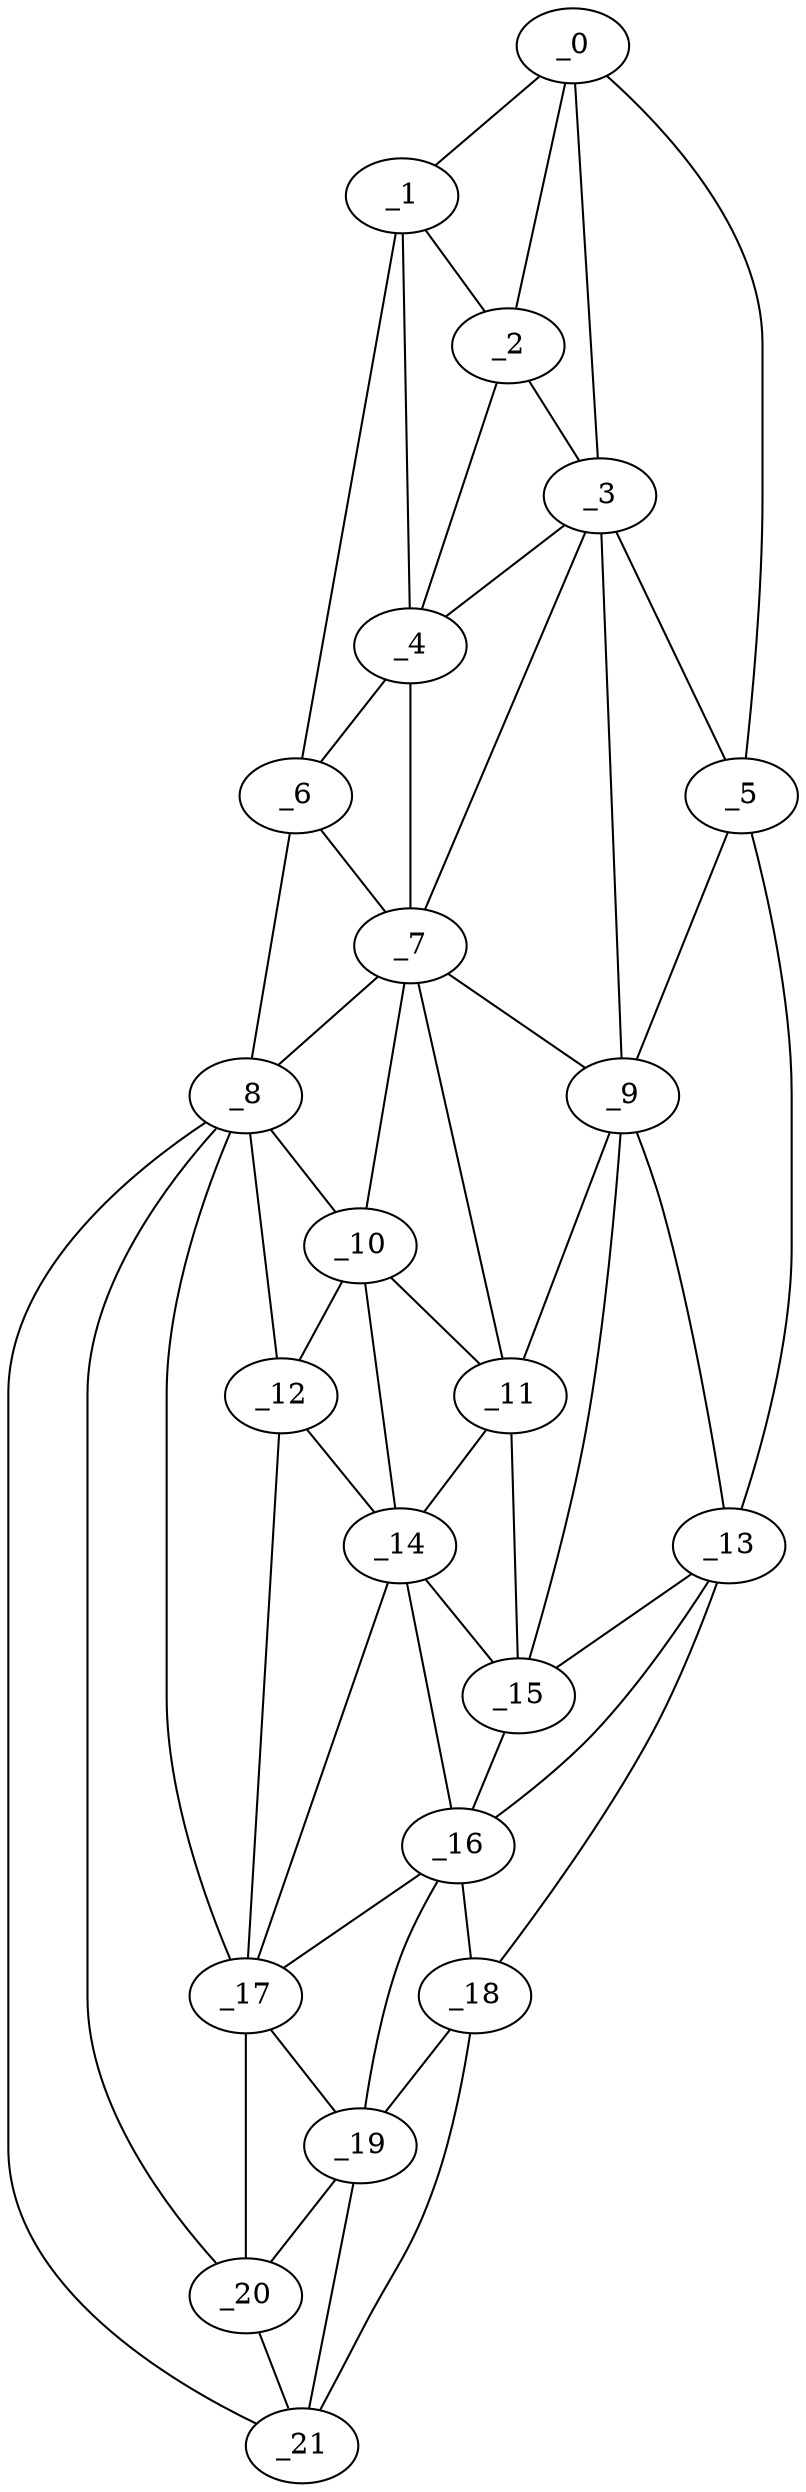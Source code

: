 graph "obj15__125.gxl" {
	_0	 [x=5,
		y=77];
	_1	 [x=8,
		y=64];
	_0 -- _1	 [valence=1];
	_2	 [x=17,
		y=64];
	_0 -- _2	 [valence=2];
	_3	 [x=45,
		y=70];
	_0 -- _3	 [valence=1];
	_5	 [x=63,
		y=88];
	_0 -- _5	 [valence=1];
	_1 -- _2	 [valence=2];
	_4	 [x=55,
		y=43];
	_1 -- _4	 [valence=1];
	_6	 [x=69,
		y=36];
	_1 -- _6	 [valence=1];
	_2 -- _3	 [valence=2];
	_2 -- _4	 [valence=2];
	_3 -- _4	 [valence=2];
	_3 -- _5	 [valence=2];
	_7	 [x=69,
		y=53];
	_3 -- _7	 [valence=2];
	_9	 [x=78,
		y=76];
	_3 -- _9	 [valence=1];
	_4 -- _6	 [valence=2];
	_4 -- _7	 [valence=2];
	_5 -- _9	 [valence=2];
	_13	 [x=83,
		y=82];
	_5 -- _13	 [valence=1];
	_6 -- _7	 [valence=2];
	_8	 [x=76,
		y=37];
	_6 -- _8	 [valence=1];
	_7 -- _8	 [valence=2];
	_7 -- _9	 [valence=2];
	_10	 [x=79,
		y=52];
	_7 -- _10	 [valence=2];
	_11	 [x=80,
		y=58];
	_7 -- _11	 [valence=1];
	_8 -- _10	 [valence=1];
	_12	 [x=83,
		y=49];
	_8 -- _12	 [valence=1];
	_17	 [x=105,
		y=50];
	_8 -- _17	 [valence=2];
	_20	 [x=120,
		y=50];
	_8 -- _20	 [valence=2];
	_21	 [x=124,
		y=51];
	_8 -- _21	 [valence=1];
	_9 -- _11	 [valence=2];
	_9 -- _13	 [valence=2];
	_15	 [x=85,
		y=68];
	_9 -- _15	 [valence=1];
	_10 -- _11	 [valence=1];
	_10 -- _12	 [valence=1];
	_14	 [x=84,
		y=57];
	_10 -- _14	 [valence=2];
	_11 -- _14	 [valence=2];
	_11 -- _15	 [valence=1];
	_12 -- _14	 [valence=2];
	_12 -- _17	 [valence=2];
	_13 -- _15	 [valence=2];
	_16	 [x=96,
		y=63];
	_13 -- _16	 [valence=2];
	_18	 [x=110,
		y=68];
	_13 -- _18	 [valence=1];
	_14 -- _15	 [valence=2];
	_14 -- _16	 [valence=1];
	_14 -- _17	 [valence=1];
	_15 -- _16	 [valence=1];
	_16 -- _17	 [valence=2];
	_16 -- _18	 [valence=2];
	_19	 [x=112,
		y=58];
	_16 -- _19	 [valence=2];
	_17 -- _19	 [valence=2];
	_17 -- _20	 [valence=1];
	_18 -- _19	 [valence=2];
	_18 -- _21	 [valence=1];
	_19 -- _20	 [valence=2];
	_19 -- _21	 [valence=1];
	_20 -- _21	 [valence=1];
}
